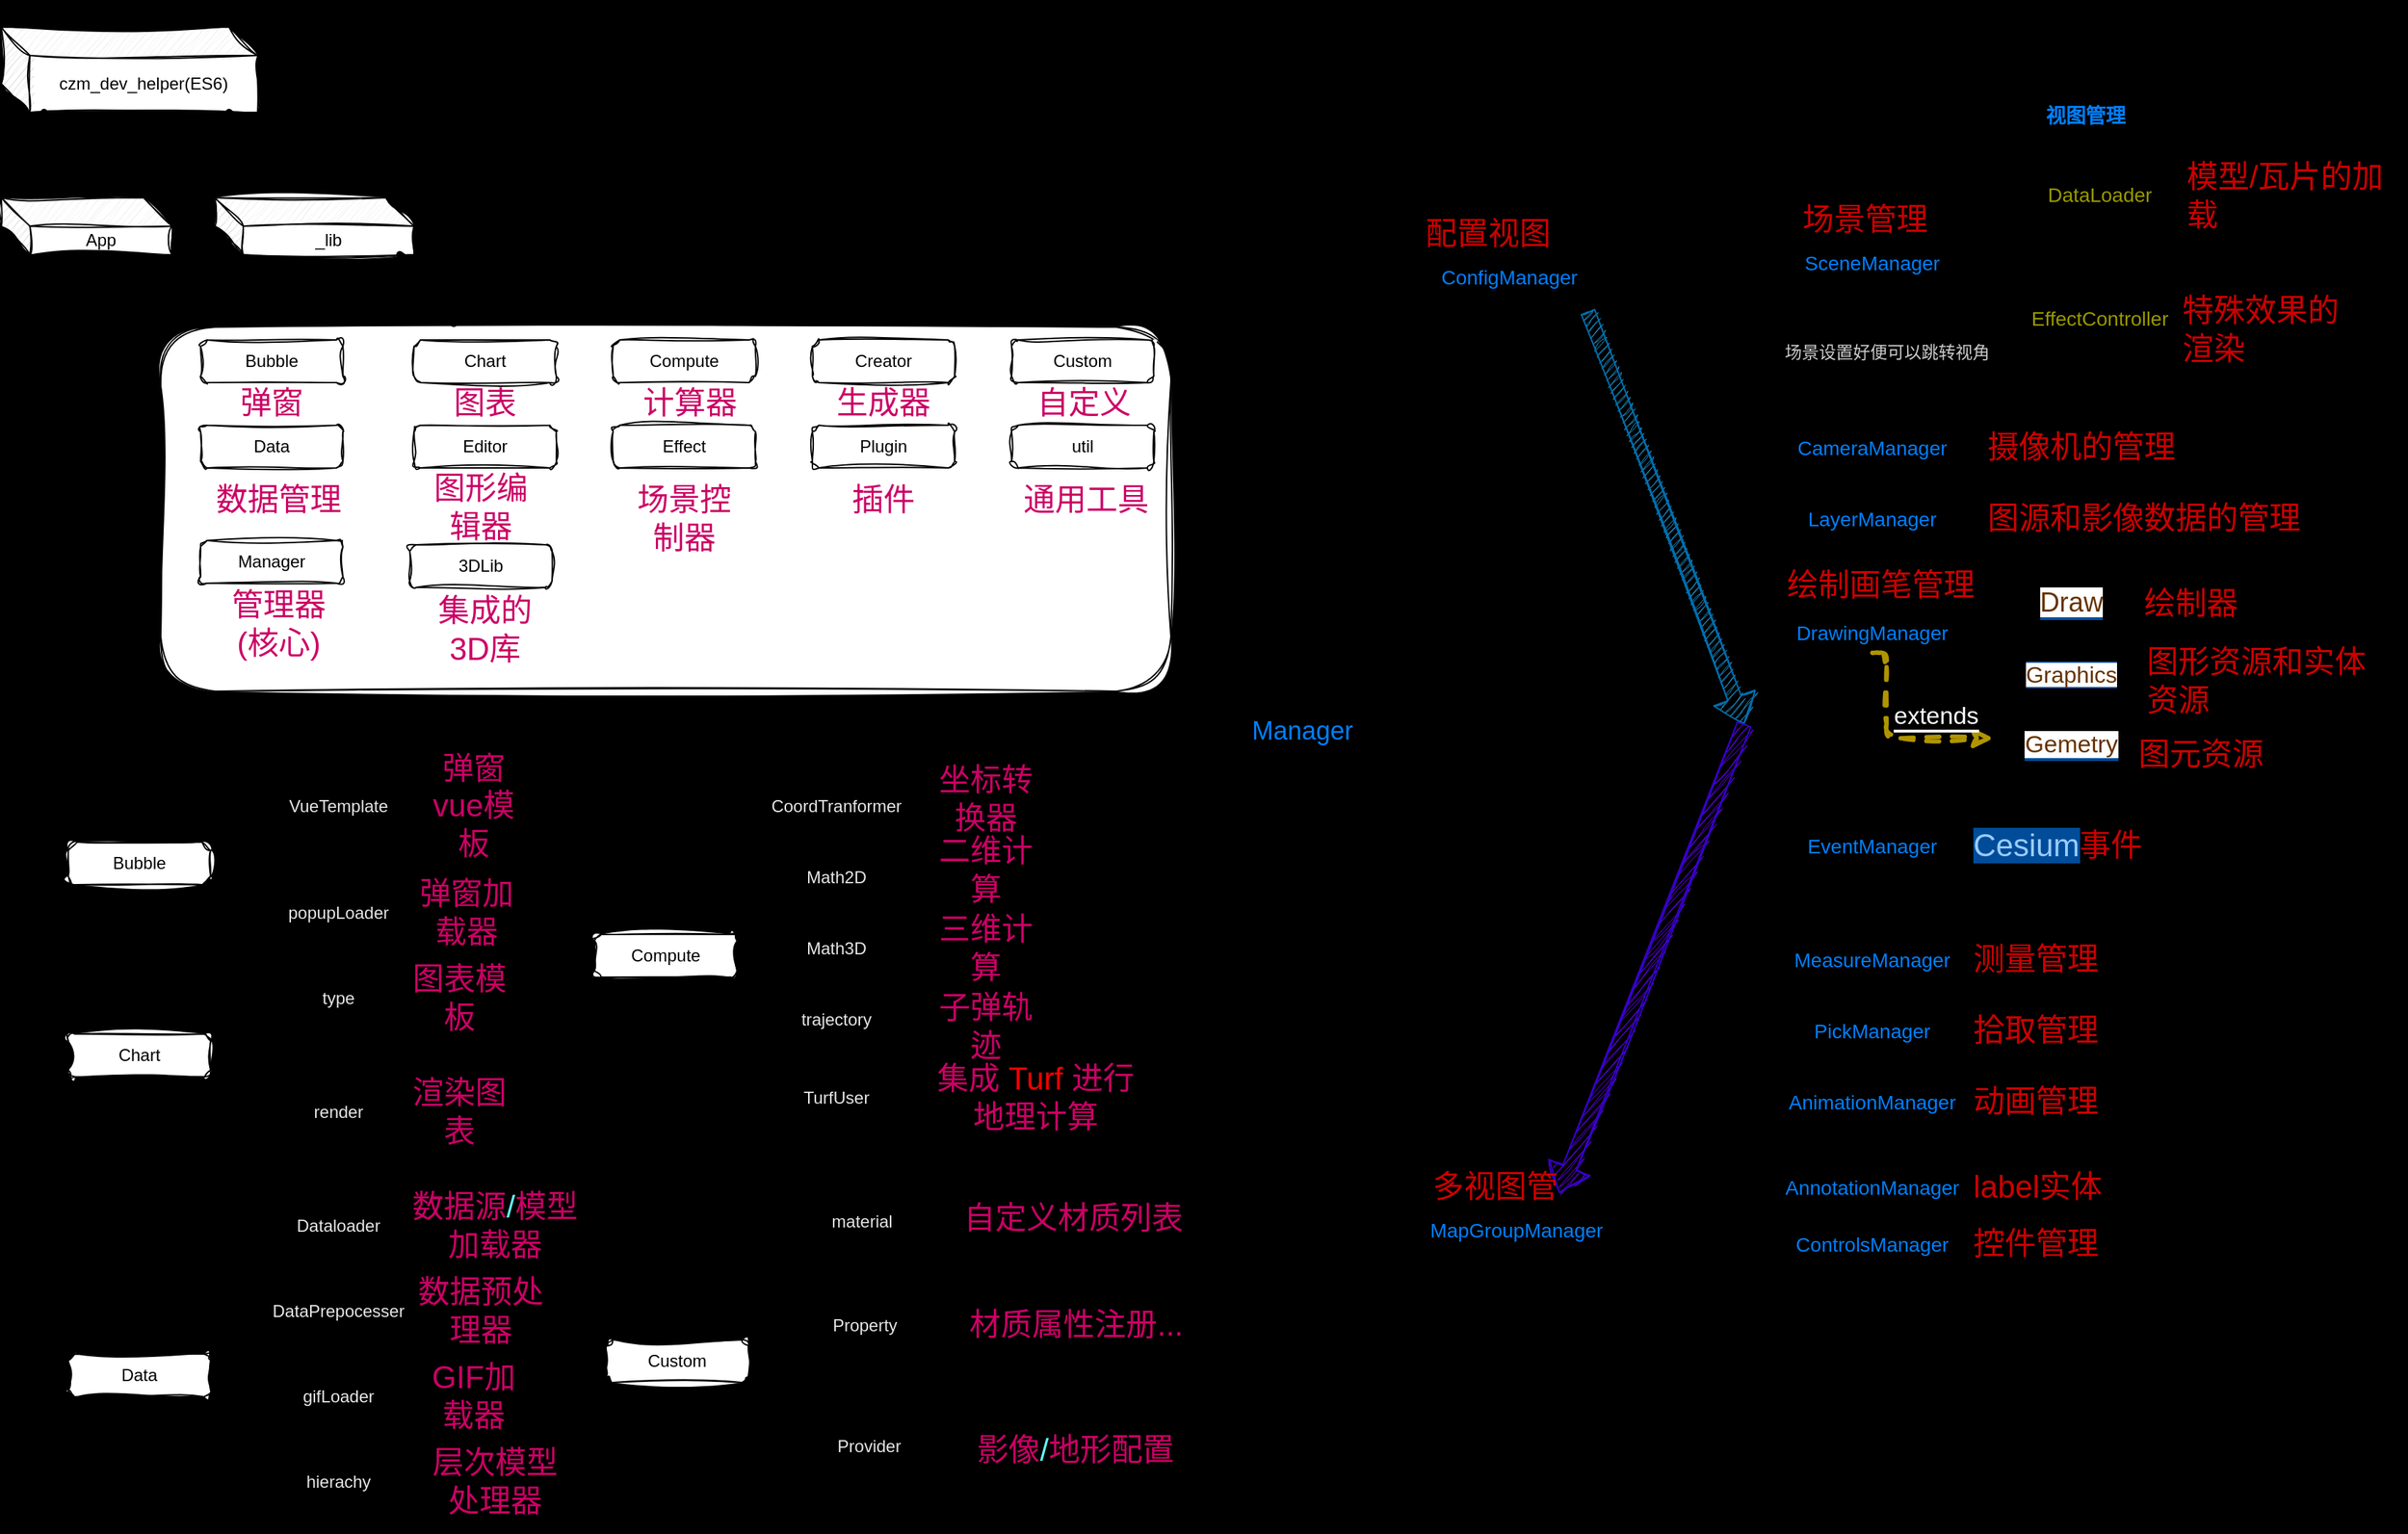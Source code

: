 <mxfile>
    <diagram id="UhEsE-5qs92lNBbUJdIN" name="Page-1">
        <mxGraphModel dx="1504" dy="1076" grid="0" gridSize="10" guides="1" tooltips="1" connect="1" arrows="1" fold="1" page="1" pageScale="1" pageWidth="850" pageHeight="1100" background="#000000" math="0" shadow="0">
            <root>
                <mxCell id="0"/>
                <mxCell id="1" parent="0"/>
                <mxCell id="23" value="" style="rounded=1;whiteSpace=wrap;html=1;sketch=1;curveFitting=1;jiggle=2;" vertex="1" parent="1">
                    <mxGeometry x="122" y="231" width="710" height="256" as="geometry"/>
                </mxCell>
                <mxCell id="2" value="czm_dev_helper(ES6)" style="shape=cube;whiteSpace=wrap;html=1;boundedLbl=1;backgroundOutline=1;darkOpacity=0.05;darkOpacity2=0.1;rounded=1;sketch=1;curveFitting=1;jiggle=2;" vertex="1" parent="1">
                    <mxGeometry x="10" y="20" width="180" height="60" as="geometry"/>
                </mxCell>
                <mxCell id="5" value="" style="endArrow=classic;html=1;strokeWidth=5;rounded=1;sketch=1;curveFitting=1;jiggle=2;" edge="1" parent="1">
                    <mxGeometry width="50" height="50" relative="1" as="geometry">
                        <mxPoint x="40" y="80" as="sourcePoint"/>
                        <mxPoint x="40" y="140" as="targetPoint"/>
                    </mxGeometry>
                </mxCell>
                <mxCell id="6" value="App" style="shape=cube;whiteSpace=wrap;html=1;boundedLbl=1;backgroundOutline=1;darkOpacity=0.05;darkOpacity2=0.1;rounded=1;sketch=1;curveFitting=1;jiggle=2;" vertex="1" parent="1">
                    <mxGeometry x="10" y="140" width="120" height="40" as="geometry"/>
                </mxCell>
                <mxCell id="7" value="" style="endArrow=classic;html=1;strokeWidth=5;rounded=1;sketch=1;curveFitting=1;jiggle=2;" edge="1" parent="1">
                    <mxGeometry width="50" height="50" relative="1" as="geometry">
                        <mxPoint x="170" y="80" as="sourcePoint"/>
                        <mxPoint x="230" y="140" as="targetPoint"/>
                    </mxGeometry>
                </mxCell>
                <mxCell id="8" value="_lib" style="shape=cube;whiteSpace=wrap;html=1;boundedLbl=1;backgroundOutline=1;darkOpacity=0.05;darkOpacity2=0.1;rounded=1;sketch=1;curveFitting=1;jiggle=2;" vertex="1" parent="1">
                    <mxGeometry x="160" y="140" width="140" height="40" as="geometry"/>
                </mxCell>
                <mxCell id="11" value="Bubble" style="rounded=1;whiteSpace=wrap;html=1;sketch=1;curveFitting=1;jiggle=2;" vertex="1" parent="1">
                    <mxGeometry x="150" y="240" width="100" height="30" as="geometry"/>
                </mxCell>
                <mxCell id="12" value="Chart" style="rounded=1;whiteSpace=wrap;html=1;sketch=1;curveFitting=1;jiggle=2;" vertex="1" parent="1">
                    <mxGeometry x="300" y="240" width="100" height="30" as="geometry"/>
                </mxCell>
                <mxCell id="13" value="Compute" style="rounded=1;whiteSpace=wrap;html=1;sketch=1;curveFitting=1;jiggle=2;" vertex="1" parent="1">
                    <mxGeometry x="440" y="240" width="100" height="30" as="geometry"/>
                </mxCell>
                <mxCell id="14" value="Creator" style="rounded=1;whiteSpace=wrap;html=1;sketch=1;curveFitting=1;jiggle=2;" vertex="1" parent="1">
                    <mxGeometry x="580" y="240" width="100" height="30" as="geometry"/>
                </mxCell>
                <mxCell id="15" value="Custom" style="rounded=1;whiteSpace=wrap;html=1;sketch=1;curveFitting=1;jiggle=2;" vertex="1" parent="1">
                    <mxGeometry x="720" y="240" width="100" height="30" as="geometry"/>
                </mxCell>
                <mxCell id="16" value="Data" style="rounded=1;whiteSpace=wrap;html=1;sketch=1;curveFitting=1;jiggle=2;" vertex="1" parent="1">
                    <mxGeometry x="150" y="300" width="100" height="30" as="geometry"/>
                </mxCell>
                <mxCell id="17" value="Editor" style="rounded=1;whiteSpace=wrap;html=1;sketch=1;curveFitting=1;jiggle=2;" vertex="1" parent="1">
                    <mxGeometry x="300" y="300" width="100" height="30" as="geometry"/>
                </mxCell>
                <mxCell id="18" value="Effect" style="rounded=1;whiteSpace=wrap;html=1;sketch=1;curveFitting=1;jiggle=2;" vertex="1" parent="1">
                    <mxGeometry x="440" y="300" width="100" height="30" as="geometry"/>
                </mxCell>
                <mxCell id="19" value="Plugin" style="rounded=1;whiteSpace=wrap;html=1;sketch=1;curveFitting=1;jiggle=2;" vertex="1" parent="1">
                    <mxGeometry x="580" y="300" width="100" height="30" as="geometry"/>
                </mxCell>
                <mxCell id="20" value="util" style="rounded=1;whiteSpace=wrap;html=1;sketch=1;curveFitting=1;jiggle=2;" vertex="1" parent="1">
                    <mxGeometry x="720" y="300" width="100" height="30" as="geometry"/>
                </mxCell>
                <mxCell id="24" value="" style="endArrow=classic;html=1;entryX=0.295;entryY=0.007;entryDx=0;entryDy=0;entryPerimeter=0;strokeWidth=5;rounded=1;sketch=1;curveFitting=1;jiggle=2;" edge="1" parent="1" target="23">
                    <mxGeometry width="50" height="50" relative="1" as="geometry">
                        <mxPoint x="290" y="180" as="sourcePoint"/>
                        <mxPoint x="340" y="230" as="targetPoint"/>
                    </mxGeometry>
                </mxCell>
                <mxCell id="25" value="弹窗" style="text;html=1;align=center;verticalAlign=middle;whiteSpace=wrap;rounded=1;fillColor=none;fontColor=#CC0066;sketch=1;curveFitting=1;jiggle=2;fontSize=22;" vertex="1" parent="1">
                    <mxGeometry x="170" y="270" width="60" height="30" as="geometry"/>
                </mxCell>
                <mxCell id="26" value="&lt;h1&gt;czm_dev_helper文件结构介绍&lt;/h1&gt;" style="text;html=1;strokeColor=none;fillColor=none;spacing=5;spacingTop=-20;whiteSpace=wrap;overflow=hidden;rounded=1;sketch=1;curveFitting=1;jiggle=2;" vertex="1" parent="1">
                    <mxGeometry x="675" y="11" width="340" height="45" as="geometry"/>
                </mxCell>
                <mxCell id="27" value="图表" style="text;html=1;align=center;verticalAlign=middle;whiteSpace=wrap;rounded=1;fillColor=none;fontColor=#CC0066;sketch=1;curveFitting=1;jiggle=2;fontSize=22;" vertex="1" parent="1">
                    <mxGeometry x="320" y="270" width="60" height="30" as="geometry"/>
                </mxCell>
                <mxCell id="28" value="计算器" style="text;html=1;align=center;verticalAlign=middle;whiteSpace=wrap;rounded=1;fillColor=none;fontColor=#CC0066;sketch=1;curveFitting=1;jiggle=2;fontSize=22;" vertex="1" parent="1">
                    <mxGeometry x="448" y="270" width="92" height="30" as="geometry"/>
                </mxCell>
                <mxCell id="29" value="生成器" style="text;html=1;align=center;verticalAlign=middle;whiteSpace=wrap;rounded=1;fillColor=none;fontColor=#CC0066;sketch=1;curveFitting=1;jiggle=2;fontSize=22;" vertex="1" parent="1">
                    <mxGeometry x="585" y="270" width="90" height="30" as="geometry"/>
                </mxCell>
                <mxCell id="32" value="自定义" style="text;html=1;align=center;verticalAlign=middle;whiteSpace=wrap;rounded=1;fillColor=none;fontColor=#CC0066;sketch=1;curveFitting=1;jiggle=2;fontSize=22;" vertex="1" parent="1">
                    <mxGeometry x="725" y="270" width="92" height="30" as="geometry"/>
                </mxCell>
                <mxCell id="33" value="数据管理" style="text;html=1;align=center;verticalAlign=middle;whiteSpace=wrap;rounded=1;fillColor=none;fontColor=#CC0066;sketch=1;curveFitting=1;jiggle=2;fontSize=22;" vertex="1" parent="1">
                    <mxGeometry x="150" y="337.5" width="110" height="30" as="geometry"/>
                </mxCell>
                <mxCell id="34" value="图形编辑器" style="text;html=1;align=center;verticalAlign=middle;whiteSpace=wrap;rounded=1;fillColor=none;fontColor=#CC0066;sketch=1;curveFitting=1;jiggle=2;fontSize=22;" vertex="1" parent="1">
                    <mxGeometry x="312" y="343" width="70" height="30" as="geometry"/>
                </mxCell>
                <mxCell id="35" value="场景控制器" style="text;html=1;align=center;verticalAlign=middle;whiteSpace=wrap;rounded=1;fillColor=none;fontColor=#CC0066;sketch=1;curveFitting=1;jiggle=2;fontSize=22;" vertex="1" parent="1">
                    <mxGeometry x="455" y="351" width="70" height="30" as="geometry"/>
                </mxCell>
                <mxCell id="36" value="插件" style="text;html=1;align=center;verticalAlign=middle;whiteSpace=wrap;rounded=1;fillColor=none;fontColor=#CC0066;sketch=1;curveFitting=1;jiggle=2;fontSize=22;" vertex="1" parent="1">
                    <mxGeometry x="595" y="337.5" width="70" height="30" as="geometry"/>
                </mxCell>
                <mxCell id="37" value="通用工具" style="text;html=1;align=center;verticalAlign=middle;whiteSpace=wrap;rounded=1;fillColor=none;fontColor=#CC0066;sketch=1;curveFitting=1;jiggle=2;fontSize=22;" vertex="1" parent="1">
                    <mxGeometry x="720" y="337.5" width="105" height="30" as="geometry"/>
                </mxCell>
                <mxCell id="38" value="管理器(核心)" style="text;html=1;align=center;verticalAlign=middle;whiteSpace=wrap;rounded=1;fillColor=none;fontColor=#CC0066;sketch=1;curveFitting=1;jiggle=2;fontSize=22;" vertex="1" parent="1">
                    <mxGeometry x="170" y="425" width="70" height="30" as="geometry"/>
                </mxCell>
                <mxCell id="39" value="3DLib" style="rounded=1;whiteSpace=wrap;html=1;sketch=1;curveFitting=1;jiggle=2;" vertex="1" parent="1">
                    <mxGeometry x="297" y="384" width="100" height="30" as="geometry"/>
                </mxCell>
                <mxCell id="40" value="集成的3D库" style="text;html=1;align=center;verticalAlign=middle;whiteSpace=wrap;rounded=1;fillColor=none;fontColor=#CC0066;sketch=1;curveFitting=1;jiggle=2;fontSize=22;" vertex="1" parent="1">
                    <mxGeometry x="315" y="429" width="70" height="30" as="geometry"/>
                </mxCell>
                <mxCell id="41" value="Bubble" style="rounded=1;whiteSpace=wrap;html=1;arcSize=20;sketch=1;curveFitting=1;jiggle=2;" vertex="1" parent="1">
                    <mxGeometry x="57" y="593" width="100" height="30" as="geometry"/>
                </mxCell>
                <mxCell id="46" value="" style="shape=curlyBracket;whiteSpace=wrap;html=1;rounded=1;labelPosition=left;verticalLabelPosition=middle;align=right;verticalAlign=middle;fontColor=#E6E6E6;fillColor=none;sketch=1;curveFitting=1;jiggle=2;" vertex="1" parent="1">
                    <mxGeometry x="167" y="548" width="20" height="120" as="geometry"/>
                </mxCell>
                <mxCell id="47" value="&lt;font color=&quot;#e6e6e6&quot;&gt;VueTemplate&lt;/font&gt;" style="ellipse;whiteSpace=wrap;html=1;fontColor=#CC0066;fillColor=none;rounded=1;sketch=1;curveFitting=1;jiggle=2;" vertex="1" parent="1">
                    <mxGeometry x="197" y="548" width="100" height="40" as="geometry"/>
                </mxCell>
                <mxCell id="48" value="&lt;font color=&quot;#e6e6e6&quot;&gt;popupLoader&lt;/font&gt;" style="ellipse;whiteSpace=wrap;html=1;fontColor=#CC0066;fillColor=none;rounded=1;sketch=1;curveFitting=1;jiggle=2;" vertex="1" parent="1">
                    <mxGeometry x="197" y="623" width="100" height="40" as="geometry"/>
                </mxCell>
                <mxCell id="50" value="弹窗vue模板" style="text;html=1;align=center;verticalAlign=middle;whiteSpace=wrap;rounded=1;fillColor=none;fontColor=#CC0066;sketch=1;curveFitting=1;jiggle=2;fontSize=22;" vertex="1" parent="1">
                    <mxGeometry x="307" y="553" width="70" height="30" as="geometry"/>
                </mxCell>
                <mxCell id="51" value="弹窗加载器" style="text;html=1;align=center;verticalAlign=middle;whiteSpace=wrap;rounded=1;fillColor=none;fontColor=#CC0066;sketch=1;curveFitting=1;jiggle=2;fontSize=22;" vertex="1" parent="1">
                    <mxGeometry x="297" y="628" width="80" height="30" as="geometry"/>
                </mxCell>
                <mxCell id="52" value="Chart" style="rounded=1;whiteSpace=wrap;html=1;sketch=1;curveFitting=1;jiggle=2;" vertex="1" parent="1">
                    <mxGeometry x="57" y="728" width="100" height="30" as="geometry"/>
                </mxCell>
                <mxCell id="53" value="" style="shape=curlyBracket;whiteSpace=wrap;html=1;rounded=1;labelPosition=left;verticalLabelPosition=middle;align=right;verticalAlign=middle;fontColor=#E6E6E6;fillColor=none;sketch=1;curveFitting=1;jiggle=2;" vertex="1" parent="1">
                    <mxGeometry x="167" y="683" width="20" height="120" as="geometry"/>
                </mxCell>
                <mxCell id="54" value="&lt;font color=&quot;#e6e6e6&quot;&gt;type&lt;/font&gt;" style="ellipse;whiteSpace=wrap;html=1;fontColor=#CC0066;fillColor=none;rounded=1;sketch=1;curveFitting=1;jiggle=2;" vertex="1" parent="1">
                    <mxGeometry x="197" y="683" width="100" height="40" as="geometry"/>
                </mxCell>
                <mxCell id="55" value="&lt;font color=&quot;#e6e6e6&quot;&gt;render&lt;/font&gt;" style="ellipse;whiteSpace=wrap;html=1;fontColor=#CC0066;fillColor=none;rounded=1;sketch=1;curveFitting=1;jiggle=2;" vertex="1" parent="1">
                    <mxGeometry x="197" y="763" width="100" height="40" as="geometry"/>
                </mxCell>
                <mxCell id="56" value="图表模板" style="text;html=1;align=center;verticalAlign=middle;whiteSpace=wrap;rounded=1;fillColor=none;fontColor=#CC0066;sketch=1;curveFitting=1;jiggle=2;fontSize=22;" vertex="1" parent="1">
                    <mxGeometry x="297" y="688" width="70" height="30" as="geometry"/>
                </mxCell>
                <mxCell id="57" value="渲染图表" style="text;html=1;align=center;verticalAlign=middle;whiteSpace=wrap;rounded=1;fillColor=none;fontColor=#CC0066;sketch=1;curveFitting=1;jiggle=2;fontSize=22;" vertex="1" parent="1">
                    <mxGeometry x="297" y="768" width="70" height="30" as="geometry"/>
                </mxCell>
                <mxCell id="61" value="Compute" style="rounded=1;whiteSpace=wrap;html=1;sketch=1;curveFitting=1;jiggle=2;" vertex="1" parent="1">
                    <mxGeometry x="427" y="658" width="100" height="30" as="geometry"/>
                </mxCell>
                <mxCell id="62" value="" style="shape=curlyBracket;whiteSpace=wrap;html=1;rounded=1;labelPosition=left;verticalLabelPosition=middle;align=right;verticalAlign=middle;fontColor=#E6E6E6;fillColor=none;sketch=1;curveFitting=1;jiggle=2;" vertex="1" parent="1">
                    <mxGeometry x="527" y="553" width="20" height="240" as="geometry"/>
                </mxCell>
                <mxCell id="63" value="&lt;font color=&quot;#e6e6e6&quot;&gt;CoordTranformer&lt;/font&gt;" style="ellipse;whiteSpace=wrap;html=1;fontColor=#CC0066;fillColor=none;rounded=1;sketch=1;curveFitting=1;jiggle=2;" vertex="1" parent="1">
                    <mxGeometry x="547" y="548" width="100" height="40" as="geometry"/>
                </mxCell>
                <mxCell id="64" value="坐标转换器" style="text;html=1;align=center;verticalAlign=middle;whiteSpace=wrap;rounded=1;fillColor=none;fontColor=#CC0066;sketch=1;curveFitting=1;jiggle=2;fontSize=22;" vertex="1" parent="1">
                    <mxGeometry x="667" y="548" width="70" height="30" as="geometry"/>
                </mxCell>
                <mxCell id="65" value="&lt;font color=&quot;#e6e6e6&quot;&gt;Math2D&lt;/font&gt;" style="ellipse;whiteSpace=wrap;html=1;fontColor=#CC0066;fillColor=none;rounded=1;sketch=1;curveFitting=1;jiggle=2;" vertex="1" parent="1">
                    <mxGeometry x="547" y="598" width="100" height="40" as="geometry"/>
                </mxCell>
                <mxCell id="66" value="二维计算" style="text;html=1;align=center;verticalAlign=middle;whiteSpace=wrap;rounded=1;fillColor=none;fontColor=#CC0066;sketch=1;curveFitting=1;jiggle=2;fontSize=22;" vertex="1" parent="1">
                    <mxGeometry x="667" y="598" width="70" height="30" as="geometry"/>
                </mxCell>
                <mxCell id="67" value="&lt;font color=&quot;#e6e6e6&quot;&gt;Math3D&lt;/font&gt;" style="ellipse;whiteSpace=wrap;html=1;fontColor=#CC0066;fillColor=none;rounded=1;sketch=1;curveFitting=1;jiggle=2;" vertex="1" parent="1">
                    <mxGeometry x="547" y="648" width="100" height="40" as="geometry"/>
                </mxCell>
                <mxCell id="68" value="三维计算" style="text;html=1;align=center;verticalAlign=middle;whiteSpace=wrap;rounded=1;fillColor=none;fontColor=#CC0066;sketch=1;curveFitting=1;jiggle=2;fontSize=22;" vertex="1" parent="1">
                    <mxGeometry x="667" y="653" width="70" height="30" as="geometry"/>
                </mxCell>
                <mxCell id="69" value="&lt;font color=&quot;#e6e6e6&quot;&gt;trajectory&lt;/font&gt;" style="ellipse;whiteSpace=wrap;html=1;fontColor=#CC0066;fillColor=none;rounded=1;sketch=1;curveFitting=1;jiggle=2;" vertex="1" parent="1">
                    <mxGeometry x="547" y="698" width="100" height="40" as="geometry"/>
                </mxCell>
                <mxCell id="70" value="子弹轨迹" style="text;html=1;align=center;verticalAlign=middle;whiteSpace=wrap;rounded=1;fillColor=none;fontColor=#CC0066;sketch=1;curveFitting=1;jiggle=2;fontSize=22;" vertex="1" parent="1">
                    <mxGeometry x="667" y="708" width="70" height="30" as="geometry"/>
                </mxCell>
                <mxCell id="72" value="&lt;font color=&quot;#e6e6e6&quot;&gt;TurfUser&lt;/font&gt;" style="ellipse;whiteSpace=wrap;html=1;fontColor=#CC0066;fillColor=none;rounded=1;sketch=1;curveFitting=1;jiggle=2;" vertex="1" parent="1">
                    <mxGeometry x="547" y="753" width="100" height="40" as="geometry"/>
                </mxCell>
                <mxCell id="73" value="集成&amp;nbsp;&lt;font color=&quot;#ff0000&quot; style=&quot;font-size: 22px;&quot;&gt;Turf&amp;nbsp;&lt;/font&gt;进行地理计算" style="text;html=1;align=center;verticalAlign=middle;whiteSpace=wrap;rounded=1;fillColor=none;fontColor=#CC0066;sketch=1;curveFitting=1;jiggle=2;fontSize=22;" vertex="1" parent="1">
                    <mxGeometry x="657" y="758" width="160" height="30" as="geometry"/>
                </mxCell>
                <mxCell id="76" value="" style="shape=curlyBracket;whiteSpace=wrap;html=1;rounded=1;labelPosition=left;verticalLabelPosition=middle;align=right;verticalAlign=middle;fontColor=#E6E6E6;fillColor=none;sketch=1;curveFitting=1;jiggle=2;" vertex="1" parent="1">
                    <mxGeometry x="970" y="65" width="20" height="875" as="geometry"/>
                </mxCell>
                <mxCell id="77" value="&lt;font style=&quot;font-size: 18px;&quot; color=&quot;#007fff&quot;&gt;Manager&lt;/font&gt;" style="shape=cube;whiteSpace=wrap;html=1;boundedLbl=1;backgroundOutline=1;darkOpacity=0.05;darkOpacity2=0.1;fontColor=#FF0000;fillColor=none;rounded=1;sketch=1;curveFitting=1;jiggle=2;" vertex="1" parent="1">
                    <mxGeometry x="857.5" y="480" width="112.5" height="50" as="geometry"/>
                </mxCell>
                <mxCell id="91" value="&lt;font style=&quot;font-size: 14px;&quot;&gt;ConfigManager&lt;/font&gt;" style="shape=ext;double=1;rounded=1;whiteSpace=wrap;html=1;fontSize=18;fontColor=#007FFF;fillColor=none;sketch=1;curveFitting=1;jiggle=2;" vertex="1" parent="1">
                    <mxGeometry x="1005" y="180" width="130" height="30" as="geometry"/>
                </mxCell>
                <mxCell id="98" value="&lt;font style=&quot;font-size: 14px;&quot;&gt;MapGroupManager&lt;/font&gt;" style="shape=ext;double=1;rounded=1;whiteSpace=wrap;html=1;fontSize=18;fontColor=#007FFF;fillColor=none;sketch=1;curveFitting=1;jiggle=2;" vertex="1" parent="1">
                    <mxGeometry x="1010" y="850" width="130" height="30" as="geometry"/>
                </mxCell>
                <mxCell id="103" value="Manager" style="rounded=1;whiteSpace=wrap;html=1;sketch=1;curveFitting=1;jiggle=2;" vertex="1" parent="1">
                    <mxGeometry x="150" y="381" width="100" height="30" as="geometry"/>
                </mxCell>
                <mxCell id="111" value="视图管理" style="swimlane;fontSize=14;fontColor=#007FFF;fillColor=none;startSize=23;rounded=1;sketch=1;curveFitting=1;jiggle=2;" vertex="1" parent="1">
                    <mxGeometry x="1250" y="70" width="450" height="870" as="geometry">
                        <mxRectangle x="425" y="790" width="100" height="30" as="alternateBounds"/>
                    </mxGeometry>
                </mxCell>
                <mxCell id="88" value="&lt;font style=&quot;font-size: 14px;&quot;&gt;AnimationManager&lt;/font&gt;" style="shape=ext;double=1;rounded=1;whiteSpace=wrap;html=1;fontSize=18;fontColor=#007FFF;fillColor=none;sketch=1;curveFitting=1;jiggle=2;" vertex="1" parent="111">
                    <mxGeometry x="10" y="690" width="130" height="30" as="geometry"/>
                </mxCell>
                <mxCell id="89" value="&lt;font style=&quot;font-size: 14px;&quot;&gt;AnnotationManager&lt;/font&gt;" style="shape=ext;double=1;rounded=1;whiteSpace=wrap;html=1;fontSize=18;fontColor=#007FFF;fillColor=none;sketch=1;curveFitting=1;jiggle=2;" vertex="1" parent="111">
                    <mxGeometry x="10" y="750" width="130" height="30" as="geometry"/>
                </mxCell>
                <mxCell id="90" value="&lt;font style=&quot;font-size: 14px;&quot;&gt;CameraManager&lt;/font&gt;" style="shape=ext;double=1;rounded=1;whiteSpace=wrap;html=1;fontSize=18;fontColor=#007FFF;fillColor=none;sketch=1;curveFitting=1;jiggle=2;" vertex="1" parent="111">
                    <mxGeometry x="10" y="230" width="130" height="30" as="geometry"/>
                </mxCell>
                <mxCell id="92" value="&lt;font style=&quot;font-size: 14px;&quot;&gt;ControlsManager&lt;/font&gt;" style="shape=ext;double=1;rounded=1;whiteSpace=wrap;html=1;fontSize=18;fontColor=#007FFF;fillColor=none;sketch=1;curveFitting=1;jiggle=2;" vertex="1" parent="111">
                    <mxGeometry x="10" y="790" width="130" height="30" as="geometry"/>
                </mxCell>
                <mxCell id="93" value="&lt;font style=&quot;font-size: 14px;&quot;&gt;DrawingManager&lt;/font&gt;" style="shape=ext;double=1;rounded=1;whiteSpace=wrap;html=1;fontSize=18;fontColor=#007FFF;fillColor=none;sketch=1;curveFitting=1;jiggle=2;" vertex="1" parent="111">
                    <mxGeometry x="10" y="360" width="130" height="30" as="geometry"/>
                </mxCell>
                <mxCell id="94" value="&lt;font style=&quot;font-size: 14px;&quot;&gt;EventManager&lt;/font&gt;" style="shape=ext;double=1;rounded=1;whiteSpace=wrap;html=1;fontSize=18;fontColor=#007FFF;fillColor=none;sketch=1;curveFitting=1;jiggle=2;" vertex="1" parent="111">
                    <mxGeometry x="10" y="510" width="130" height="30" as="geometry"/>
                </mxCell>
                <mxCell id="95" value="&lt;font style=&quot;font-size: 14px;&quot;&gt;LayerManager&lt;/font&gt;" style="shape=ext;double=1;rounded=1;whiteSpace=wrap;html=1;fontSize=18;fontColor=#007FFF;fillColor=none;sketch=1;curveFitting=1;jiggle=2;" vertex="1" parent="111">
                    <mxGeometry x="10" y="280" width="130" height="30" as="geometry"/>
                </mxCell>
                <mxCell id="96" value="&lt;font style=&quot;font-size: 14px;&quot;&gt;MeasureManager&lt;/font&gt;" style="shape=ext;double=1;rounded=1;whiteSpace=wrap;html=1;fontSize=18;fontColor=#007FFF;fillColor=none;sketch=1;curveFitting=1;jiggle=2;" vertex="1" parent="111">
                    <mxGeometry x="10" y="590" width="130" height="30" as="geometry"/>
                </mxCell>
                <mxCell id="132" style="edgeStyle=none;html=1;exitX=0.5;exitY=1;exitDx=0;exitDy=0;entryX=0.5;entryY=0;entryDx=0;entryDy=0;fontSize=14;fontColor=#999900;dashed=1;startArrow=none;strokeWidth=4;rounded=1;sketch=1;curveFitting=1;jiggle=2;" edge="1" parent="111" source="134" target="90">
                    <mxGeometry relative="1" as="geometry"/>
                </mxCell>
                <mxCell id="97" value="&lt;font style=&quot;font-size: 14px;&quot;&gt;SceneManager&lt;/font&gt;" style="shape=ext;double=1;rounded=1;whiteSpace=wrap;html=1;fontSize=18;fontColor=#007FFF;fillColor=none;sketch=1;curveFitting=1;jiggle=2;" vertex="1" parent="111">
                    <mxGeometry x="10" y="100" width="130" height="30" as="geometry"/>
                </mxCell>
                <mxCell id="122" value="&lt;font color=&quot;#999900&quot;&gt;DataLoader&lt;/font&gt;" style="shape=cylinder3;whiteSpace=wrap;html=1;boundedLbl=1;backgroundOutline=1;size=15;fontSize=14;fontColor=#CC0000;fillColor=none;rounded=1;sketch=1;curveFitting=1;jiggle=2;" vertex="1" parent="111">
                    <mxGeometry x="180" y="30" width="110" height="50" as="geometry"/>
                </mxCell>
                <mxCell id="123" value="" style="shape=crossbar;whiteSpace=wrap;html=1;rounded=1;direction=south;fontSize=14;fontColor=#999900;fillColor=none;sketch=1;curveFitting=1;jiggle=2;" vertex="1" parent="111">
                    <mxGeometry x="150" y="37.5" width="20" height="155" as="geometry"/>
                </mxCell>
                <mxCell id="124" value="&lt;font color=&quot;#cc0000&quot; style=&quot;font-size: 22px;&quot;&gt;&lt;span style=&quot;font-size: 22px;&quot;&gt;场景管理&lt;/span&gt;&lt;/font&gt;" style="text;strokeColor=none;fillColor=none;align=left;verticalAlign=middle;spacingLeft=4;spacingRight=4;overflow=hidden;points=[[0,0.5],[1,0.5]];portConstraint=eastwest;rotatable=0;whiteSpace=wrap;html=1;fontSize=22;fontColor=#6600CC;rounded=1;sketch=1;curveFitting=1;jiggle=2;" vertex="1" parent="111">
                    <mxGeometry x="20" y="70" width="110" height="30" as="geometry"/>
                </mxCell>
                <mxCell id="125" value="&lt;font color=&quot;#cc0000&quot; style=&quot;font-size: 22px;&quot;&gt;&lt;span style=&quot;font-size: 22px;&quot;&gt;模型/瓦片的加载&lt;/span&gt;&lt;/font&gt;" style="text;strokeColor=none;fillColor=none;align=left;verticalAlign=middle;spacingLeft=4;spacingRight=4;overflow=hidden;points=[[0,0.5],[1,0.5]];portConstraint=eastwest;rotatable=0;whiteSpace=wrap;html=1;fontSize=22;fontColor=#6600CC;rounded=1;sketch=1;curveFitting=1;jiggle=2;" vertex="1" parent="111">
                    <mxGeometry x="290" y="40" width="150" height="57" as="geometry"/>
                </mxCell>
                <mxCell id="126" value="EffectController" style="shape=switch;whiteSpace=wrap;html=1;fontSize=14;fontColor=#999900;fillColor=none;rounded=1;sketch=1;curveFitting=1;jiggle=2;" vertex="1" parent="111">
                    <mxGeometry x="180" y="100" width="110" height="110" as="geometry"/>
                </mxCell>
                <mxCell id="128" value="&lt;font color=&quot;#cc0000&quot; style=&quot;font-size: 22px;&quot;&gt;&lt;span style=&quot;font-size: 22px;&quot;&gt;特殊效果的渲染&lt;/span&gt;&lt;/font&gt;" style="text;strokeColor=none;fillColor=none;align=left;verticalAlign=middle;spacingLeft=4;spacingRight=4;overflow=hidden;points=[[0,0.5],[1,0.5]];portConstraint=eastwest;rotatable=0;whiteSpace=wrap;html=1;fontSize=22;fontColor=#6600CC;rounded=1;sketch=1;curveFitting=1;jiggle=2;" vertex="1" parent="111">
                    <mxGeometry x="287" y="126" width="140" height="73" as="geometry"/>
                </mxCell>
                <mxCell id="129" value="&lt;font color=&quot;#cc0000&quot; style=&quot;font-size: 22px;&quot;&gt;&lt;span style=&quot;font-size: 22px;&quot;&gt;图源和影像数据的管理&lt;/span&gt;&lt;/font&gt;" style="text;strokeColor=none;fillColor=none;align=left;verticalAlign=middle;spacingLeft=4;spacingRight=4;overflow=hidden;points=[[0,0.5],[1,0.5]];portConstraint=eastwest;rotatable=0;whiteSpace=wrap;html=1;fontSize=22;fontColor=#6600CC;rounded=1;sketch=1;curveFitting=1;jiggle=2;" vertex="1" parent="111">
                    <mxGeometry x="150" y="280" width="264" height="30" as="geometry"/>
                </mxCell>
                <mxCell id="133" value="&lt;font color=&quot;#cc0000&quot; style=&quot;font-size: 22px;&quot;&gt;&lt;span style=&quot;font-size: 22px;&quot;&gt;摄像机的管理&lt;/span&gt;&lt;/font&gt;" style="text;strokeColor=none;fillColor=none;align=left;verticalAlign=middle;spacingLeft=4;spacingRight=4;overflow=hidden;points=[[0,0.5],[1,0.5]];portConstraint=eastwest;rotatable=0;whiteSpace=wrap;html=1;fontSize=22;fontColor=#6600CC;rounded=1;sketch=1;curveFitting=1;jiggle=2;" vertex="1" parent="111">
                    <mxGeometry x="150" y="230" width="187" height="30" as="geometry"/>
                </mxCell>
                <mxCell id="134" value="&lt;font color=&quot;#cccccc&quot; style=&quot;font-size: 12px;&quot;&gt;场景设置好便可以跳转视角&lt;/font&gt;" style="text;html=1;strokeColor=none;fillColor=none;align=center;verticalAlign=middle;whiteSpace=wrap;rounded=1;fontSize=14;fontColor=#999900;sketch=1;curveFitting=1;jiggle=2;" vertex="1" parent="111">
                    <mxGeometry x="8.75" y="162.5" width="152.5" height="30" as="geometry"/>
                </mxCell>
                <mxCell id="135" value="" style="edgeStyle=none;html=1;exitX=0.5;exitY=1;exitDx=0;exitDy=0;entryX=0.5;entryY=0;entryDx=0;entryDy=0;fontSize=14;fontColor=#999900;dashed=1;endArrow=none;strokeWidth=4;rounded=1;sketch=1;curveFitting=1;jiggle=2;" edge="1" parent="111" source="97" target="134">
                    <mxGeometry relative="1" as="geometry">
                        <mxPoint x="505.0" y="890" as="sourcePoint"/>
                        <mxPoint x="505.0" y="990" as="targetPoint"/>
                    </mxGeometry>
                </mxCell>
                <mxCell id="136" value="&lt;font color=&quot;#cc0000&quot; style=&quot;font-size: 22px;&quot;&gt;&lt;span style=&quot;font-size: 22px;&quot;&gt;绘制画笔管理&lt;/span&gt;&lt;/font&gt;" style="text;strokeColor=none;fillColor=none;align=left;verticalAlign=middle;spacingLeft=4;spacingRight=4;overflow=hidden;points=[[0,0.5],[1,0.5]];portConstraint=eastwest;rotatable=0;whiteSpace=wrap;html=1;fontSize=22;fontColor=#6600CC;rounded=1;sketch=1;curveFitting=1;jiggle=2;" vertex="1" parent="111">
                    <mxGeometry x="8.75" y="327" width="150" height="30" as="geometry"/>
                </mxCell>
                <mxCell id="137" value="&lt;span style=&quot;font-size: 22px;&quot;&gt;&lt;font color=&quot;#99ccff&quot; style=&quot;background-color: rgb(0, 76, 153); font-size: 22px;&quot;&gt;Cesium&lt;/font&gt;&lt;font color=&quot;#cc0000&quot; style=&quot;font-size: 22px;&quot;&gt;事件管理&lt;/font&gt;&lt;/span&gt;" style="text;strokeColor=none;fillColor=none;align=left;verticalAlign=middle;spacingLeft=4;spacingRight=4;overflow=hidden;points=[[0,0.5],[1,0.5]];portConstraint=eastwest;rotatable=0;whiteSpace=wrap;html=1;fontSize=22;fontColor=#6600CC;rounded=1;sketch=1;curveFitting=1;jiggle=2;" vertex="1" parent="111">
                    <mxGeometry x="140" y="510" width="150" height="30" as="geometry"/>
                </mxCell>
                <mxCell id="139" value="" style="shape=crossbar;whiteSpace=wrap;html=1;rounded=1;direction=south;fontSize=14;fontColor=#999900;fillColor=none;sketch=1;curveFitting=1;jiggle=2;" vertex="1" parent="111">
                    <mxGeometry x="150" y="330" width="20" height="160" as="geometry"/>
                </mxCell>
                <mxCell id="140" value="&lt;font style=&quot;background-color: rgb(255, 255, 255); font-size: 19px;&quot; color=&quot;#663300&quot;&gt;Draw&lt;/font&gt;" style="shape=hexagon;perimeter=hexagonPerimeter2;whiteSpace=wrap;html=1;fixedSize=1;labelBackgroundColor=#004C99;fontSize=12;fontColor=#99CCFF;fillColor=none;rounded=1;sketch=1;curveFitting=1;jiggle=2;" vertex="1" parent="111">
                    <mxGeometry x="170" y="330" width="90" height="50" as="geometry"/>
                </mxCell>
                <mxCell id="142" value="&lt;font size=&quot;1&quot; color=&quot;#663300&quot;&gt;&lt;span style=&quot;background-color: rgb(255, 255, 255); font-size: 16px;&quot;&gt;Graphics&lt;/span&gt;&lt;/font&gt;" style="shape=hexagon;perimeter=hexagonPerimeter2;whiteSpace=wrap;html=1;fixedSize=1;labelBackgroundColor=#004C99;fontSize=12;fontColor=#99CCFF;fillColor=none;rounded=1;sketch=1;curveFitting=1;jiggle=2;" vertex="1" parent="111">
                    <mxGeometry x="170" y="380" width="90" height="50" as="geometry"/>
                </mxCell>
                <mxCell id="143" value="&lt;font size=&quot;1&quot; color=&quot;#663300&quot;&gt;&lt;span style=&quot;background-color: rgb(255, 255, 255); font-size: 17px;&quot;&gt;Gemetry&lt;/span&gt;&lt;/font&gt;" style="shape=hexagon;perimeter=hexagonPerimeter2;whiteSpace=wrap;html=1;fixedSize=1;labelBackgroundColor=#004C99;fontSize=12;fontColor=#99CCFF;fillColor=none;rounded=1;sketch=1;curveFitting=1;jiggle=2;" vertex="1" parent="111">
                    <mxGeometry x="170" y="430" width="90" height="50" as="geometry"/>
                </mxCell>
                <mxCell id="144" value="" style="edgeStyle=segmentEdgeStyle;endArrow=classic;html=1;curved=0;rounded=1;endSize=8;startSize=8;dashed=1;fontSize=17;fontColor=#663300;exitX=0.5;exitY=1;exitDx=0;exitDy=0;entryX=0.75;entryY=0.5;entryDx=0;entryDy=0;entryPerimeter=0;strokeWidth=3;fillColor=#e3c800;strokeColor=#B09500;sketch=1;curveFitting=1;jiggle=2;" edge="1" parent="111" source="93" target="139">
                    <mxGeometry width="50" height="50" relative="1" as="geometry">
                        <mxPoint x="35" y="420" as="sourcePoint"/>
                        <mxPoint x="145" y="450" as="targetPoint"/>
                        <Array as="points">
                            <mxPoint x="85" y="450"/>
                        </Array>
                    </mxGeometry>
                </mxCell>
                <mxCell id="145" value="&lt;font style=&quot;background-color: rgb(0, 0, 0);&quot; color=&quot;#ffffff&quot;&gt;extends&lt;/font&gt;" style="text;html=1;strokeColor=none;fillColor=none;align=center;verticalAlign=middle;whiteSpace=wrap;rounded=1;labelBackgroundColor=#FFFFFF;fontSize=17;fontColor=#663300;sketch=1;curveFitting=1;jiggle=2;" vertex="1" parent="111">
                    <mxGeometry x="90" y="420" width="60" height="30" as="geometry"/>
                </mxCell>
                <mxCell id="149" value="&lt;font color=&quot;#cc0000&quot; style=&quot;font-size: 22px;&quot;&gt;&lt;span style=&quot;font-size: 22px;&quot;&gt;绘制器&lt;/span&gt;&lt;/font&gt;" style="text;strokeColor=none;fillColor=none;align=left;verticalAlign=middle;spacingLeft=4;spacingRight=4;overflow=hidden;points=[[0,0.5],[1,0.5]];portConstraint=eastwest;rotatable=0;whiteSpace=wrap;html=1;fontSize=22;fontColor=#6600CC;rounded=1;sketch=1;curveFitting=1;jiggle=2;" vertex="1" parent="111">
                    <mxGeometry x="260" y="340" width="112" height="30" as="geometry"/>
                </mxCell>
                <mxCell id="150" value="&lt;font color=&quot;#cc0000&quot; style=&quot;font-size: 22px;&quot;&gt;&lt;span style=&quot;font-size: 22px;&quot;&gt;图形资源和实体资源&lt;/span&gt;&lt;/font&gt;" style="text;strokeColor=none;fillColor=none;align=left;verticalAlign=middle;spacingLeft=4;spacingRight=4;overflow=hidden;points=[[0,0.5],[1,0.5]];portConstraint=eastwest;rotatable=0;whiteSpace=wrap;html=1;fontSize=22;fontColor=#6600CC;rounded=1;sketch=1;curveFitting=1;jiggle=2;" vertex="1" parent="111">
                    <mxGeometry x="262" y="380" width="184" height="59" as="geometry"/>
                </mxCell>
                <mxCell id="182" value="&lt;font color=&quot;#cc0000&quot; style=&quot;font-size: 22px;&quot;&gt;&lt;span style=&quot;font-size: 22px;&quot;&gt;图元资源&lt;/span&gt;&lt;/font&gt;" style="text;strokeColor=none;fillColor=none;align=left;verticalAlign=middle;spacingLeft=4;spacingRight=4;overflow=hidden;points=[[0,0.5],[1,0.5]];portConstraint=eastwest;rotatable=0;whiteSpace=wrap;html=1;fontSize=22;fontColor=#6600CC;rounded=1;sketch=1;curveFitting=1;jiggle=2;" vertex="1" parent="111">
                    <mxGeometry x="256" y="446" width="130" height="30" as="geometry"/>
                </mxCell>
                <mxCell id="184" value="&lt;font style=&quot;font-size: 14px;&quot;&gt;PickManager&lt;/font&gt;" style="shape=ext;double=1;rounded=1;whiteSpace=wrap;html=1;fontSize=18;fontColor=#007FFF;fillColor=none;sketch=1;curveFitting=1;jiggle=2;" vertex="1" parent="111">
                    <mxGeometry x="10" y="640" width="130" height="30" as="geometry"/>
                </mxCell>
                <mxCell id="185" value="&lt;font color=&quot;#cc0000&quot; style=&quot;font-size: 22px;&quot;&gt;&lt;span style=&quot;font-size: 22px;&quot;&gt;测量管理&lt;/span&gt;&lt;/font&gt;" style="text;strokeColor=none;fillColor=none;align=left;verticalAlign=middle;spacingLeft=4;spacingRight=4;overflow=hidden;points=[[0,0.5],[1,0.5]];portConstraint=eastwest;rotatable=0;whiteSpace=wrap;html=1;fontSize=22;fontColor=#6600CC;rounded=1;sketch=1;curveFitting=1;jiggle=2;" vertex="1" parent="111">
                    <mxGeometry x="140" y="590" width="150" height="30" as="geometry"/>
                </mxCell>
                <mxCell id="186" value="&lt;font color=&quot;#cc0000&quot; style=&quot;font-size: 22px;&quot;&gt;&lt;span style=&quot;font-size: 22px;&quot;&gt;拾取管理&lt;/span&gt;&lt;/font&gt;" style="text;strokeColor=none;fillColor=none;align=left;verticalAlign=middle;spacingLeft=4;spacingRight=4;overflow=hidden;points=[[0,0.5],[1,0.5]];portConstraint=eastwest;rotatable=0;whiteSpace=wrap;html=1;fontSize=22;fontColor=#6600CC;rounded=1;sketch=1;curveFitting=1;jiggle=2;" vertex="1" parent="111">
                    <mxGeometry x="140" y="640" width="150" height="30" as="geometry"/>
                </mxCell>
                <mxCell id="188" value="&lt;font color=&quot;#cc0000&quot; style=&quot;font-size: 22px;&quot;&gt;&lt;span style=&quot;font-size: 22px;&quot;&gt;动画管理&lt;/span&gt;&lt;/font&gt;" style="text;strokeColor=none;fillColor=none;align=left;verticalAlign=middle;spacingLeft=4;spacingRight=4;overflow=hidden;points=[[0,0.5],[1,0.5]];portConstraint=eastwest;rotatable=0;whiteSpace=wrap;html=1;fontSize=22;fontColor=#6600CC;rounded=1;sketch=1;curveFitting=1;jiggle=2;" vertex="1" parent="111">
                    <mxGeometry x="140" y="690" width="150" height="30" as="geometry"/>
                </mxCell>
                <mxCell id="189" value="&lt;font color=&quot;#cc0000&quot; style=&quot;font-size: 22px;&quot;&gt;&lt;span style=&quot;font-size: 22px;&quot;&gt;控件管理&lt;/span&gt;&lt;/font&gt;" style="text;strokeColor=none;fillColor=none;align=left;verticalAlign=middle;spacingLeft=4;spacingRight=4;overflow=hidden;points=[[0,0.5],[1,0.5]];portConstraint=eastwest;rotatable=0;whiteSpace=wrap;html=1;fontSize=22;fontColor=#6600CC;rounded=1;sketch=1;curveFitting=1;jiggle=2;" vertex="1" parent="111">
                    <mxGeometry x="140" y="790" width="150" height="30" as="geometry"/>
                </mxCell>
                <mxCell id="191" value="&lt;font color=&quot;#cc0000&quot; style=&quot;font-size: 22px;&quot;&gt;&lt;span style=&quot;font-size: 22px;&quot;&gt;label实体管理&lt;/span&gt;&lt;/font&gt;" style="text;strokeColor=none;fillColor=none;align=left;verticalAlign=middle;spacingLeft=4;spacingRight=4;overflow=hidden;points=[[0,0.5],[1,0.5]];portConstraint=eastwest;rotatable=0;whiteSpace=wrap;html=1;fontSize=22;fontColor=#6600CC;rounded=1;sketch=1;curveFitting=1;jiggle=2;" vertex="1" parent="111">
                    <mxGeometry x="140" y="750" width="110" height="30" as="geometry"/>
                </mxCell>
                <mxCell id="114" value="" style="endArrow=classic;html=1;fontSize=22;fontColor=#6600CC;shape=flexArrow;fillColor=#1ba1e2;strokeColor=#006EAF;rounded=1;sketch=1;curveFitting=1;jiggle=2;" edge="1" parent="1">
                    <mxGeometry relative="1" as="geometry">
                        <mxPoint x="1125" y="220" as="sourcePoint"/>
                        <mxPoint x="1235" y="510" as="targetPoint"/>
                    </mxGeometry>
                </mxCell>
                <mxCell id="116" value="" style="endArrow=classic;html=1;fontSize=22;fontColor=#6600CC;shape=flexArrow;fillColor=#6a00ff;strokeColor=#3700CC;rounded=1;sketch=1;curveFitting=1;jiggle=2;" edge="1" parent="1">
                    <mxGeometry relative="1" as="geometry">
                        <mxPoint x="1235" y="510" as="sourcePoint"/>
                        <mxPoint x="1105" y="840" as="targetPoint"/>
                    </mxGeometry>
                </mxCell>
                <mxCell id="118" value="&lt;font style=&quot;font-size: 22px;&quot; color=&quot;#cc0000&quot;&gt;配置视图&lt;/font&gt;" style="text;strokeColor=none;fillColor=none;align=left;verticalAlign=middle;spacingLeft=4;spacingRight=4;overflow=hidden;points=[[0,0.5],[1,0.5]];portConstraint=eastwest;rotatable=0;whiteSpace=wrap;html=1;fontSize=22;fontColor=#6600CC;rounded=1;sketch=1;curveFitting=1;jiggle=2;" vertex="1" parent="1">
                    <mxGeometry x="1005" y="150" width="110" height="30" as="geometry"/>
                </mxCell>
                <mxCell id="119" value="&lt;font color=&quot;#cc0000&quot; style=&quot;font-size: 22px;&quot;&gt;&lt;span style=&quot;font-size: 22px;&quot;&gt;多视图管理&lt;/span&gt;&lt;/font&gt;" style="text;strokeColor=none;fillColor=none;align=left;verticalAlign=middle;spacingLeft=4;spacingRight=4;overflow=hidden;points=[[0,0.5],[1,0.5]];portConstraint=eastwest;rotatable=0;whiteSpace=wrap;html=1;fontSize=22;fontColor=#6600CC;rounded=1;sketch=1;curveFitting=1;jiggle=2;" vertex="1" parent="1">
                    <mxGeometry x="1010" y="820" width="110" height="30" as="geometry"/>
                </mxCell>
                <mxCell id="194" value="Data" style="rounded=1;whiteSpace=wrap;html=1;sketch=1;curveFitting=1;jiggle=2;" vertex="1" parent="1">
                    <mxGeometry x="57" y="953" width="100" height="30" as="geometry"/>
                </mxCell>
                <mxCell id="195" value="" style="shape=curlyBracket;whiteSpace=wrap;html=1;rounded=1;labelPosition=left;verticalLabelPosition=middle;align=right;verticalAlign=middle;fontColor=#E6E6E6;fillColor=none;sketch=1;curveFitting=1;jiggle=2;" vertex="1" parent="1">
                    <mxGeometry x="167" y="833" width="20" height="240" as="geometry"/>
                </mxCell>
                <mxCell id="198" value="&lt;font color=&quot;#e6e6e6&quot;&gt;Dataloader&lt;/font&gt;" style="ellipse;whiteSpace=wrap;html=1;fontColor=#CC0066;fillColor=none;rounded=1;sketch=1;curveFitting=1;jiggle=2;" vertex="1" parent="1">
                    <mxGeometry x="197" y="843" width="100" height="40" as="geometry"/>
                </mxCell>
                <mxCell id="199" value="&lt;font color=&quot;#e6e6e6&quot;&gt;DataPrepocesser&lt;/font&gt;" style="ellipse;whiteSpace=wrap;html=1;fontColor=#CC0066;fillColor=none;rounded=1;sketch=1;curveFitting=1;jiggle=2;" vertex="1" parent="1">
                    <mxGeometry x="197" y="903" width="100" height="40" as="geometry"/>
                </mxCell>
                <mxCell id="200" value="&lt;font color=&quot;#e6e6e6&quot;&gt;gifLoader&lt;/font&gt;" style="ellipse;whiteSpace=wrap;html=1;fontColor=#CC0066;fillColor=none;rounded=1;sketch=1;curveFitting=1;jiggle=2;" vertex="1" parent="1">
                    <mxGeometry x="197" y="963" width="100" height="40" as="geometry"/>
                </mxCell>
                <mxCell id="201" value="&lt;font color=&quot;#e6e6e6&quot;&gt;hierachy&lt;/font&gt;" style="ellipse;whiteSpace=wrap;html=1;fontColor=#CC0066;fillColor=none;rounded=1;sketch=1;curveFitting=1;jiggle=2;" vertex="1" parent="1">
                    <mxGeometry x="197" y="1023" width="100" height="40" as="geometry"/>
                </mxCell>
                <mxCell id="202" value="数据源&lt;font color=&quot;#66ffff&quot; style=&quot;font-size: 22px;&quot;&gt;/&lt;/font&gt;模型加载器" style="text;html=1;align=center;verticalAlign=middle;whiteSpace=wrap;rounded=1;fillColor=none;fontColor=#CC0066;sketch=1;curveFitting=1;jiggle=2;fontSize=22;" vertex="1" parent="1">
                    <mxGeometry x="297" y="848" width="120" height="30" as="geometry"/>
                </mxCell>
                <mxCell id="203" value="数据预处理器" style="text;html=1;align=center;verticalAlign=middle;whiteSpace=wrap;rounded=1;fillColor=none;fontColor=#CC0066;sketch=1;curveFitting=1;jiggle=2;fontSize=22;" vertex="1" parent="1">
                    <mxGeometry x="297" y="908" width="100" height="30" as="geometry"/>
                </mxCell>
                <mxCell id="204" value="GIF加载器" style="text;html=1;align=center;verticalAlign=middle;whiteSpace=wrap;rounded=1;fillColor=none;fontColor=#CC0066;sketch=1;curveFitting=1;jiggle=2;fontSize=22;" vertex="1" parent="1">
                    <mxGeometry x="307" y="968" width="70" height="30" as="geometry"/>
                </mxCell>
                <mxCell id="205" value="层次模型处理器" style="text;html=1;align=center;verticalAlign=middle;whiteSpace=wrap;rounded=1;fillColor=none;fontColor=#CC0066;sketch=1;curveFitting=1;jiggle=2;fontSize=22;" vertex="1" parent="1">
                    <mxGeometry x="307" y="1028" width="100" height="30" as="geometry"/>
                </mxCell>
                <mxCell id="207" value="Custom" style="rounded=1;whiteSpace=wrap;html=1;sketch=1;curveFitting=1;jiggle=2;" vertex="1" parent="1">
                    <mxGeometry x="435" y="943" width="100" height="30" as="geometry"/>
                </mxCell>
                <mxCell id="208" value="" style="shape=curlyBracket;whiteSpace=wrap;html=1;rounded=1;labelPosition=left;verticalLabelPosition=middle;align=right;verticalAlign=middle;fontColor=#E6E6E6;fillColor=none;sketch=1;curveFitting=1;jiggle=2;" vertex="1" parent="1">
                    <mxGeometry x="547" y="838" width="20" height="240" as="geometry"/>
                </mxCell>
                <mxCell id="209" value="&lt;font color=&quot;#e6e6e6&quot;&gt;material&lt;/font&gt;" style="ellipse;whiteSpace=wrap;html=1;fontColor=#CC0066;fillColor=none;rounded=1;sketch=1;curveFitting=1;jiggle=2;" vertex="1" parent="1">
                    <mxGeometry x="565" y="840" width="100" height="40" as="geometry"/>
                </mxCell>
                <mxCell id="210" value="&lt;font color=&quot;#e6e6e6&quot;&gt;Property&lt;/font&gt;" style="ellipse;whiteSpace=wrap;html=1;fontColor=#CC0066;fillColor=none;rounded=1;sketch=1;curveFitting=1;jiggle=2;" vertex="1" parent="1">
                    <mxGeometry x="567" y="913" width="100" height="40" as="geometry"/>
                </mxCell>
                <mxCell id="211" value="&lt;font color=&quot;#e6e6e6&quot;&gt;Provider&lt;/font&gt;" style="ellipse;whiteSpace=wrap;html=1;fontColor=#CC0066;fillColor=none;rounded=1;sketch=1;curveFitting=1;jiggle=2;" vertex="1" parent="1">
                    <mxGeometry x="570" y="998" width="100" height="40" as="geometry"/>
                </mxCell>
                <mxCell id="214" value="自定义材质列表" style="text;html=1;align=center;verticalAlign=middle;whiteSpace=wrap;rounded=1;fillColor=none;fontColor=#CC0066;sketch=1;curveFitting=1;jiggle=2;fontSize=22;" vertex="1" parent="1">
                    <mxGeometry x="680" y="843" width="167" height="30" as="geometry"/>
                </mxCell>
                <mxCell id="215" value="材质属性注册..." style="text;html=1;align=center;verticalAlign=middle;whiteSpace=wrap;rounded=1;fillColor=none;fontColor=#CC0066;sketch=1;curveFitting=1;jiggle=2;fontSize=22;" vertex="1" parent="1">
                    <mxGeometry x="677.5" y="918" width="175" height="30" as="geometry"/>
                </mxCell>
                <mxCell id="216" value="影像&lt;font color=&quot;#66ffff&quot;&gt;/&lt;/font&gt;地形配置" style="text;html=1;align=center;verticalAlign=middle;whiteSpace=wrap;rounded=1;fillColor=none;fontColor=#CC0066;sketch=1;curveFitting=1;jiggle=2;fontSize=22;" vertex="1" parent="1">
                    <mxGeometry x="680" y="1006" width="170" height="30" as="geometry"/>
                </mxCell>
            </root>
        </mxGraphModel>
    </diagram>
</mxfile>